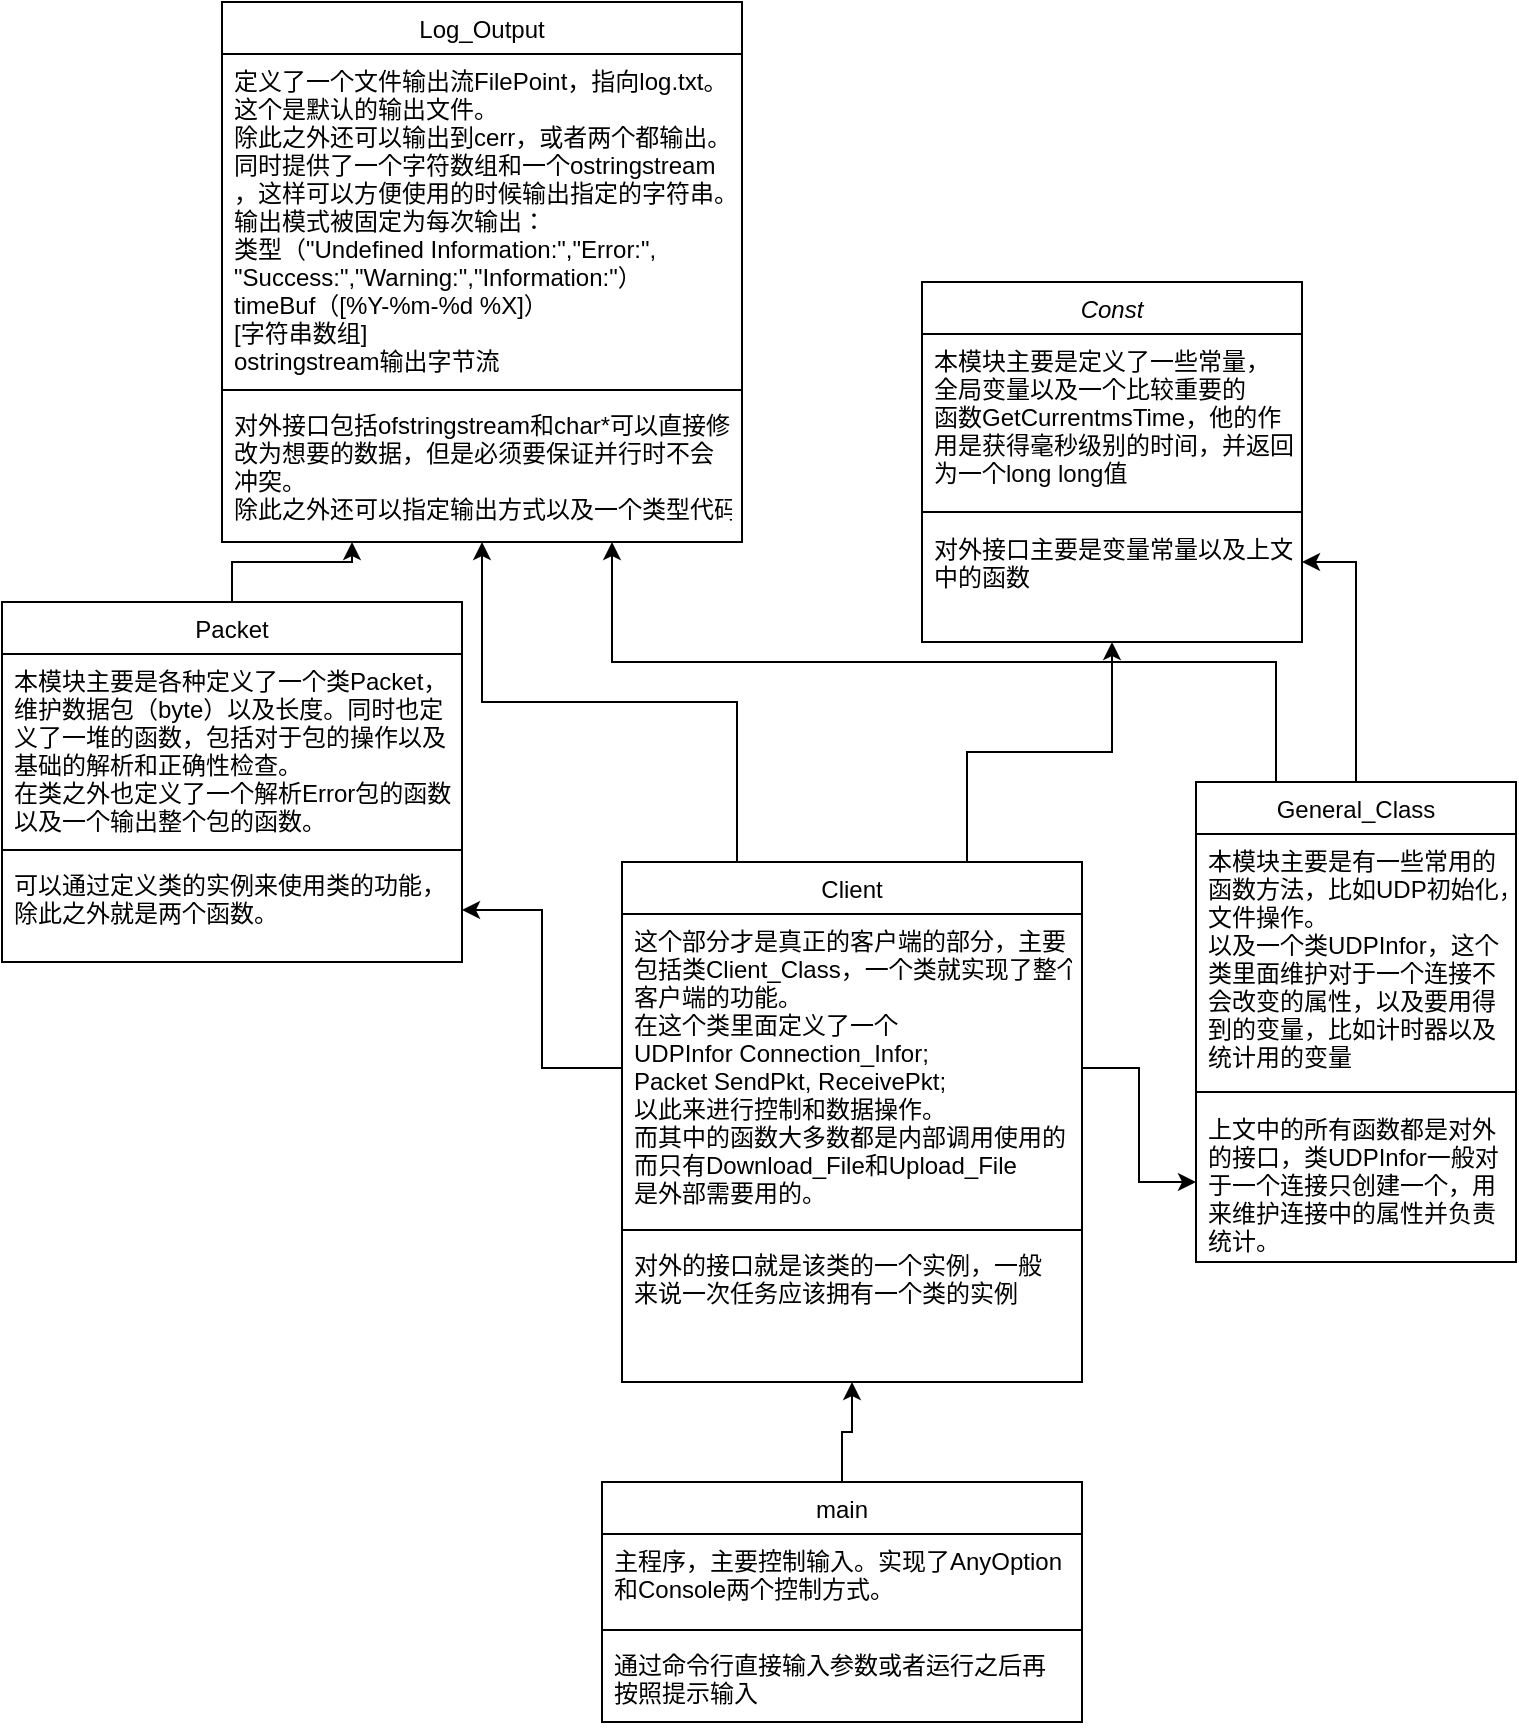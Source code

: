 <mxfile version="16.1.2" type="onedrive"><diagram id="C5RBs43oDa-KdzZeNtuy" name="Page-1"><mxGraphModel dx="862" dy="486" grid="1" gridSize="10" guides="1" tooltips="1" connect="1" arrows="1" fold="1" page="1" pageScale="1" pageWidth="827" pageHeight="1169" math="0" shadow="0"><root><mxCell id="WIyWlLk6GJQsqaUBKTNV-0"/><mxCell id="WIyWlLk6GJQsqaUBKTNV-1" parent="WIyWlLk6GJQsqaUBKTNV-0"/><mxCell id="zkfFHV4jXpPFQw0GAbJ--0" value="Const" style="swimlane;fontStyle=2;align=center;verticalAlign=top;childLayout=stackLayout;horizontal=1;startSize=26;horizontalStack=0;resizeParent=1;resizeLast=0;collapsible=1;marginBottom=0;rounded=0;shadow=0;strokeWidth=1;" parent="WIyWlLk6GJQsqaUBKTNV-1" vertex="1"><mxGeometry x="530" y="160" width="190" height="180" as="geometry"><mxRectangle x="230" y="140" width="160" height="26" as="alternateBounds"/></mxGeometry></mxCell><mxCell id="zkfFHV4jXpPFQw0GAbJ--1" value="本模块主要是定义了一些常量，&#10;全局变量以及一个比较重要的&#10;函数GetCurrentmsTime，他的作&#10;用是获得毫秒级别的时间，并返回&#10;为一个long long值" style="text;align=left;verticalAlign=top;spacingLeft=4;spacingRight=4;overflow=hidden;rotatable=0;points=[[0,0.5],[1,0.5]];portConstraint=eastwest;" parent="zkfFHV4jXpPFQw0GAbJ--0" vertex="1"><mxGeometry y="26" width="190" height="84" as="geometry"/></mxCell><mxCell id="zkfFHV4jXpPFQw0GAbJ--4" value="" style="line;html=1;strokeWidth=1;align=left;verticalAlign=middle;spacingTop=-1;spacingLeft=3;spacingRight=3;rotatable=0;labelPosition=right;points=[];portConstraint=eastwest;" parent="zkfFHV4jXpPFQw0GAbJ--0" vertex="1"><mxGeometry y="110" width="190" height="10" as="geometry"/></mxCell><mxCell id="zkfFHV4jXpPFQw0GAbJ--5" value="对外接口主要是变量常量以及上文&#10;中的函数" style="text;align=left;verticalAlign=top;spacingLeft=4;spacingRight=4;overflow=hidden;rotatable=0;points=[[0,0.5],[1,0.5]];portConstraint=eastwest;" parent="zkfFHV4jXpPFQw0GAbJ--0" vertex="1"><mxGeometry y="120" width="190" height="40" as="geometry"/></mxCell><mxCell id="m4uSPPvkGStFHCuPRJWT-27" style="edgeStyle=orthogonalEdgeStyle;rounded=0;orthogonalLoop=1;jettySize=auto;html=1;exitX=0.5;exitY=0;exitDx=0;exitDy=0;entryX=0.25;entryY=1;entryDx=0;entryDy=0;" parent="WIyWlLk6GJQsqaUBKTNV-1" source="zkfFHV4jXpPFQw0GAbJ--6" target="zkfFHV4jXpPFQw0GAbJ--17" edge="1"><mxGeometry relative="1" as="geometry"/></mxCell><mxCell id="zkfFHV4jXpPFQw0GAbJ--6" value="Packet" style="swimlane;fontStyle=0;align=center;verticalAlign=top;childLayout=stackLayout;horizontal=1;startSize=26;horizontalStack=0;resizeParent=1;resizeLast=0;collapsible=1;marginBottom=0;rounded=0;shadow=0;strokeWidth=1;" parent="WIyWlLk6GJQsqaUBKTNV-1" vertex="1"><mxGeometry x="70" y="320" width="230" height="180" as="geometry"><mxRectangle x="130" y="380" width="160" height="26" as="alternateBounds"/></mxGeometry></mxCell><mxCell id="zkfFHV4jXpPFQw0GAbJ--7" value="本模块主要是各种定义了一个类Packet，&#10;维护数据包（byte）以及长度。同时也定&#10;义了一堆的函数，包括对于包的操作以及&#10;基础的解析和正确性检查。&#10;在类之外也定义了一个解析Error包的函数&#10;以及一个输出整个包的函数。" style="text;align=left;verticalAlign=top;spacingLeft=4;spacingRight=4;overflow=hidden;rotatable=0;points=[[0,0.5],[1,0.5]];portConstraint=eastwest;" parent="zkfFHV4jXpPFQw0GAbJ--6" vertex="1"><mxGeometry y="26" width="230" height="94" as="geometry"/></mxCell><mxCell id="zkfFHV4jXpPFQw0GAbJ--9" value="" style="line;html=1;strokeWidth=1;align=left;verticalAlign=middle;spacingTop=-1;spacingLeft=3;spacingRight=3;rotatable=0;labelPosition=right;points=[];portConstraint=eastwest;" parent="zkfFHV4jXpPFQw0GAbJ--6" vertex="1"><mxGeometry y="120" width="230" height="8" as="geometry"/></mxCell><mxCell id="zkfFHV4jXpPFQw0GAbJ--10" value="可以通过定义类的实例来使用类的功能，&#10;除此之外就是两个函数。" style="text;align=left;verticalAlign=top;spacingLeft=4;spacingRight=4;overflow=hidden;rotatable=0;points=[[0,0.5],[1,0.5]];portConstraint=eastwest;fontStyle=0" parent="zkfFHV4jXpPFQw0GAbJ--6" vertex="1"><mxGeometry y="128" width="230" height="52" as="geometry"/></mxCell><mxCell id="m4uSPPvkGStFHCuPRJWT-26" style="edgeStyle=orthogonalEdgeStyle;rounded=0;orthogonalLoop=1;jettySize=auto;html=1;exitX=0.25;exitY=0;exitDx=0;exitDy=0;entryX=0.75;entryY=1;entryDx=0;entryDy=0;" parent="WIyWlLk6GJQsqaUBKTNV-1" source="zkfFHV4jXpPFQw0GAbJ--13" target="zkfFHV4jXpPFQw0GAbJ--17" edge="1"><mxGeometry relative="1" as="geometry"/></mxCell><mxCell id="m4uSPPvkGStFHCuPRJWT-35" style="edgeStyle=orthogonalEdgeStyle;rounded=0;orthogonalLoop=1;jettySize=auto;html=1;exitX=0.5;exitY=0;exitDx=0;exitDy=0;entryX=1;entryY=0.5;entryDx=0;entryDy=0;" parent="WIyWlLk6GJQsqaUBKTNV-1" source="zkfFHV4jXpPFQw0GAbJ--13" target="zkfFHV4jXpPFQw0GAbJ--5" edge="1"><mxGeometry relative="1" as="geometry"/></mxCell><mxCell id="zkfFHV4jXpPFQw0GAbJ--13" value="General_Class" style="swimlane;fontStyle=0;align=center;verticalAlign=top;childLayout=stackLayout;horizontal=1;startSize=26;horizontalStack=0;resizeParent=1;resizeLast=0;collapsible=1;marginBottom=0;rounded=0;shadow=0;strokeWidth=1;" parent="WIyWlLk6GJQsqaUBKTNV-1" vertex="1"><mxGeometry x="667" y="410" width="160" height="240" as="geometry"><mxRectangle x="340" y="380" width="170" height="26" as="alternateBounds"/></mxGeometry></mxCell><mxCell id="zkfFHV4jXpPFQw0GAbJ--14" value="本模块主要是有一些常用的&#10;函数方法，比如UDP初始化，&#10;文件操作。&#10;以及一个类UDPInfor，这个&#10;类里面维护对于一个连接不&#10;会改变的属性，以及要用得&#10;到的变量，比如计时器以及&#10;统计用的变量" style="text;align=left;verticalAlign=top;spacingLeft=4;spacingRight=4;overflow=hidden;rotatable=0;points=[[0,0.5],[1,0.5]];portConstraint=eastwest;" parent="zkfFHV4jXpPFQw0GAbJ--13" vertex="1"><mxGeometry y="26" width="160" height="124" as="geometry"/></mxCell><mxCell id="zkfFHV4jXpPFQw0GAbJ--15" value="" style="line;html=1;strokeWidth=1;align=left;verticalAlign=middle;spacingTop=-1;spacingLeft=3;spacingRight=3;rotatable=0;labelPosition=right;points=[];portConstraint=eastwest;" parent="zkfFHV4jXpPFQw0GAbJ--13" vertex="1"><mxGeometry y="150" width="160" height="10" as="geometry"/></mxCell><mxCell id="m4uSPPvkGStFHCuPRJWT-9" value="上文中的所有函数都是对外&#10;的接口，类UDPInfor一般对&#10;于一个连接只创建一个，用&#10;来维护连接中的属性并负责&#10;统计。 " style="text;align=left;verticalAlign=top;spacingLeft=4;spacingRight=4;overflow=hidden;rotatable=0;points=[[0,0.5],[1,0.5]];portConstraint=eastwest;" parent="zkfFHV4jXpPFQw0GAbJ--13" vertex="1"><mxGeometry y="160" width="160" height="80" as="geometry"/></mxCell><mxCell id="zkfFHV4jXpPFQw0GAbJ--17" value="Log_Output" style="swimlane;fontStyle=0;align=center;verticalAlign=top;childLayout=stackLayout;horizontal=1;startSize=26;horizontalStack=0;resizeParent=1;resizeLast=0;collapsible=1;marginBottom=0;rounded=0;shadow=0;strokeWidth=1;" parent="WIyWlLk6GJQsqaUBKTNV-1" vertex="1"><mxGeometry x="180" y="20" width="260" height="270" as="geometry"><mxRectangle x="550" y="140" width="160" height="26" as="alternateBounds"/></mxGeometry></mxCell><mxCell id="zkfFHV4jXpPFQw0GAbJ--18" value="定义了一个文件输出流FilePoint，指向log.txt。&#10;这个是默认的输出文件。&#10;除此之外还可以输出到cerr，或者两个都输出。&#10;同时提供了一个字符数组和一个ostringstream&#10;，这样可以方便使用的时候输出指定的字符串。&#10;输出模式被固定为每次输出：&#10;类型（&quot;Undefined Information:&quot;,&quot;Error:&quot;,&#10;&quot;Success:&quot;,&quot;Warning:&quot;,&quot;Information:&quot;）&#10;timeBuf（[%Y-%m-%d %X]）&#10;[字符串数组]&#10;ostringstream输出字节流&#10;&#10;&#10;" style="text;align=left;verticalAlign=top;spacingLeft=4;spacingRight=4;overflow=hidden;rotatable=0;points=[[0,0.5],[1,0.5]];portConstraint=eastwest;" parent="zkfFHV4jXpPFQw0GAbJ--17" vertex="1"><mxGeometry y="26" width="260" height="164" as="geometry"/></mxCell><mxCell id="zkfFHV4jXpPFQw0GAbJ--23" value="" style="line;html=1;strokeWidth=1;align=left;verticalAlign=middle;spacingTop=-1;spacingLeft=3;spacingRight=3;rotatable=0;labelPosition=right;points=[];portConstraint=eastwest;" parent="zkfFHV4jXpPFQw0GAbJ--17" vertex="1"><mxGeometry y="190" width="260" height="8" as="geometry"/></mxCell><mxCell id="zkfFHV4jXpPFQw0GAbJ--24" value="对外接口包括ofstringstream和char*可以直接修&#10;改为想要的数据，但是必须要保证并行时不会&#10;冲突。&#10;除此之外还可以指定输出方式以及一个类型代码" style="text;align=left;verticalAlign=top;spacingLeft=4;spacingRight=4;overflow=hidden;rotatable=0;points=[[0,0.5],[1,0.5]];portConstraint=eastwest;" parent="zkfFHV4jXpPFQw0GAbJ--17" vertex="1"><mxGeometry y="198" width="260" height="62" as="geometry"/></mxCell><mxCell id="m4uSPPvkGStFHCuPRJWT-29" style="edgeStyle=orthogonalEdgeStyle;rounded=0;orthogonalLoop=1;jettySize=auto;html=1;exitX=0.75;exitY=0;exitDx=0;exitDy=0;entryX=0.5;entryY=1;entryDx=0;entryDy=0;" parent="WIyWlLk6GJQsqaUBKTNV-1" source="m4uSPPvkGStFHCuPRJWT-0" target="zkfFHV4jXpPFQw0GAbJ--0" edge="1"><mxGeometry relative="1" as="geometry"/></mxCell><mxCell id="m4uSPPvkGStFHCuPRJWT-30" style="edgeStyle=orthogonalEdgeStyle;rounded=0;orthogonalLoop=1;jettySize=auto;html=1;exitX=0.25;exitY=0;exitDx=0;exitDy=0;entryX=0.5;entryY=1;entryDx=0;entryDy=0;" parent="WIyWlLk6GJQsqaUBKTNV-1" source="m4uSPPvkGStFHCuPRJWT-0" target="zkfFHV4jXpPFQw0GAbJ--17" edge="1"><mxGeometry relative="1" as="geometry"/></mxCell><mxCell id="m4uSPPvkGStFHCuPRJWT-0" value="Client" style="swimlane;fontStyle=0;align=center;verticalAlign=top;childLayout=stackLayout;horizontal=1;startSize=26;horizontalStack=0;resizeParent=1;resizeLast=0;collapsible=1;marginBottom=0;rounded=0;shadow=0;strokeWidth=1;" parent="WIyWlLk6GJQsqaUBKTNV-1" vertex="1"><mxGeometry x="380" y="450" width="230" height="260" as="geometry"><mxRectangle x="130" y="380" width="160" height="26" as="alternateBounds"/></mxGeometry></mxCell><mxCell id="m4uSPPvkGStFHCuPRJWT-1" value="这个部分才是真正的客户端的部分，主要&#10;包括类Client_Class，一个类就实现了整个&#10;客户端的功能。&#10;在这个类里面定义了一个&#10;UDPInfor Connection_Infor;&#10;Packet SendPkt, ReceivePkt; &#10;以此来进行控制和数据操作。&#10;而其中的函数大多数都是内部调用使用的&#10;而只有Download_File和Upload_File&#10;是外部需要用的。" style="text;align=left;verticalAlign=top;spacingLeft=4;spacingRight=4;overflow=hidden;rotatable=0;points=[[0,0.5],[1,0.5]];portConstraint=eastwest;" parent="m4uSPPvkGStFHCuPRJWT-0" vertex="1"><mxGeometry y="26" width="230" height="154" as="geometry"/></mxCell><mxCell id="m4uSPPvkGStFHCuPRJWT-3" value="" style="line;html=1;strokeWidth=1;align=left;verticalAlign=middle;spacingTop=-1;spacingLeft=3;spacingRight=3;rotatable=0;labelPosition=right;points=[];portConstraint=eastwest;" parent="m4uSPPvkGStFHCuPRJWT-0" vertex="1"><mxGeometry y="180" width="230" height="8" as="geometry"/></mxCell><mxCell id="m4uSPPvkGStFHCuPRJWT-4" value="对外的接口就是该类的一个实例，一般&#10;来说一次任务应该拥有一个类的实例" style="text;align=left;verticalAlign=top;spacingLeft=4;spacingRight=4;overflow=hidden;rotatable=0;points=[[0,0.5],[1,0.5]];portConstraint=eastwest;fontStyle=0" parent="m4uSPPvkGStFHCuPRJWT-0" vertex="1"><mxGeometry y="188" width="230" height="62" as="geometry"/></mxCell><mxCell id="m4uSPPvkGStFHCuPRJWT-31" style="edgeStyle=orthogonalEdgeStyle;rounded=0;orthogonalLoop=1;jettySize=auto;html=1;exitX=0.5;exitY=0;exitDx=0;exitDy=0;entryX=0.5;entryY=1;entryDx=0;entryDy=0;" parent="WIyWlLk6GJQsqaUBKTNV-1" source="m4uSPPvkGStFHCuPRJWT-10" target="m4uSPPvkGStFHCuPRJWT-0" edge="1"><mxGeometry relative="1" as="geometry"/></mxCell><mxCell id="m4uSPPvkGStFHCuPRJWT-10" value="main" style="swimlane;fontStyle=0;align=center;verticalAlign=top;childLayout=stackLayout;horizontal=1;startSize=26;horizontalStack=0;resizeParent=1;resizeLast=0;collapsible=1;marginBottom=0;rounded=0;shadow=0;strokeWidth=1;" parent="WIyWlLk6GJQsqaUBKTNV-1" vertex="1"><mxGeometry x="370" y="760" width="240" height="120" as="geometry"><mxRectangle x="130" y="380" width="160" height="26" as="alternateBounds"/></mxGeometry></mxCell><mxCell id="m4uSPPvkGStFHCuPRJWT-11" value="主程序，主要控制输入。实现了AnyOption&#10;和Console两个控制方式。" style="text;align=left;verticalAlign=top;spacingLeft=4;spacingRight=4;overflow=hidden;rotatable=0;points=[[0,0.5],[1,0.5]];portConstraint=eastwest;" parent="m4uSPPvkGStFHCuPRJWT-10" vertex="1"><mxGeometry y="26" width="240" height="44" as="geometry"/></mxCell><mxCell id="m4uSPPvkGStFHCuPRJWT-12" value="" style="line;html=1;strokeWidth=1;align=left;verticalAlign=middle;spacingTop=-1;spacingLeft=3;spacingRight=3;rotatable=0;labelPosition=right;points=[];portConstraint=eastwest;" parent="m4uSPPvkGStFHCuPRJWT-10" vertex="1"><mxGeometry y="70" width="240" height="8" as="geometry"/></mxCell><mxCell id="m4uSPPvkGStFHCuPRJWT-13" value="通过命令行直接输入参数或者运行之后再&#10;按照提示输入" style="text;align=left;verticalAlign=top;spacingLeft=4;spacingRight=4;overflow=hidden;rotatable=0;points=[[0,0.5],[1,0.5]];portConstraint=eastwest;fontStyle=0" parent="m4uSPPvkGStFHCuPRJWT-10" vertex="1"><mxGeometry y="78" width="240" height="42" as="geometry"/></mxCell><mxCell id="m4uSPPvkGStFHCuPRJWT-33" style="edgeStyle=orthogonalEdgeStyle;rounded=0;orthogonalLoop=1;jettySize=auto;html=1;exitX=0;exitY=0.5;exitDx=0;exitDy=0;entryX=1;entryY=0.5;entryDx=0;entryDy=0;" parent="WIyWlLk6GJQsqaUBKTNV-1" source="m4uSPPvkGStFHCuPRJWT-1" target="zkfFHV4jXpPFQw0GAbJ--10" edge="1"><mxGeometry relative="1" as="geometry"/></mxCell><mxCell id="m4uSPPvkGStFHCuPRJWT-34" style="edgeStyle=orthogonalEdgeStyle;rounded=0;orthogonalLoop=1;jettySize=auto;html=1;exitX=1;exitY=0.5;exitDx=0;exitDy=0;entryX=0;entryY=0.5;entryDx=0;entryDy=0;" parent="WIyWlLk6GJQsqaUBKTNV-1" source="m4uSPPvkGStFHCuPRJWT-1" target="m4uSPPvkGStFHCuPRJWT-9" edge="1"><mxGeometry relative="1" as="geometry"/></mxCell></root></mxGraphModel></diagram></mxfile>